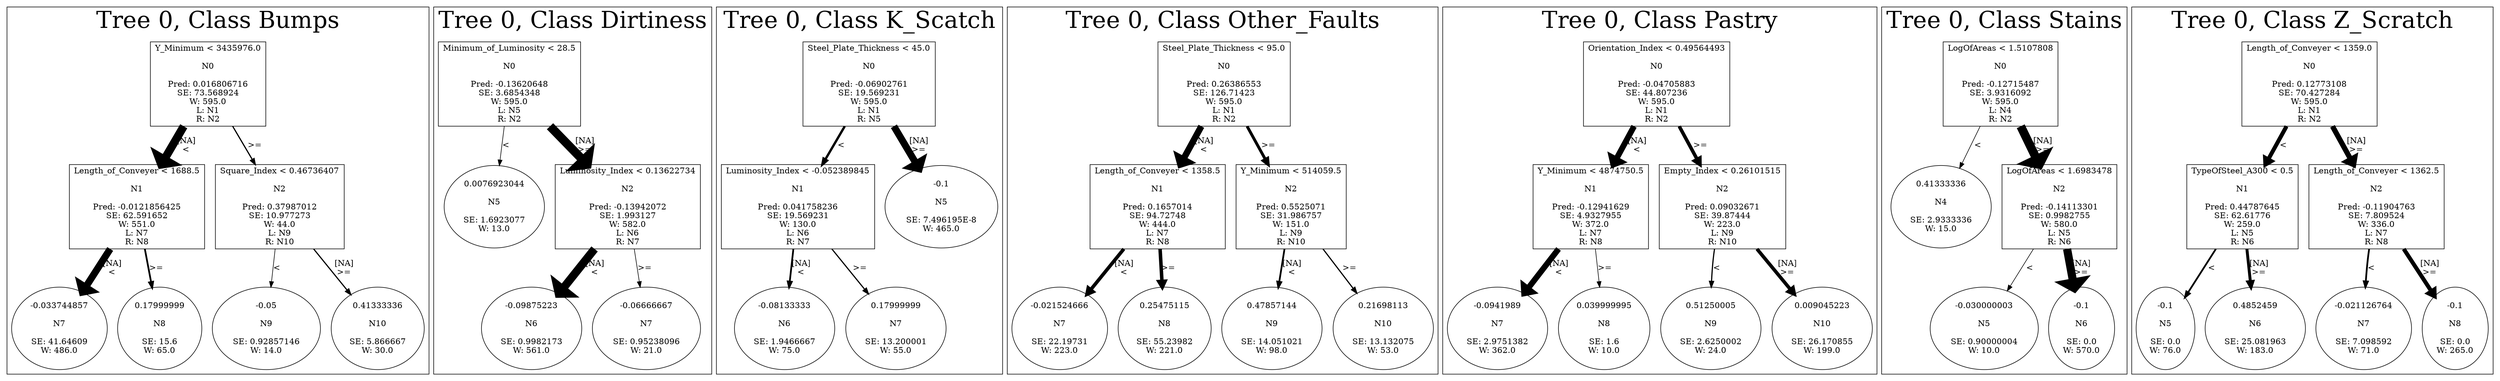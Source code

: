 /*
Generated by:
    http://https://github.com/h2oai/h2o-3/tree/master/h2o-genmodel/src/main/java/hex/genmodel/tools/PrintMojo.java
*/

/*
On a mac:

$ brew install graphviz
$ dot -Tpng file.gv -o file.png
$ open file.png
*/

digraph G {

subgraph cluster_0 {
/* Nodes */

/* Level 0 */
{
"SG_0_Node_0" [shape=box, fontsize=14, label="Y_Minimum < 3435976.0\n\nN0\n\nPred: 0.016806716\nSE: 73.568924\nW: 595.0\nL: N1\nR: N2"]
}

/* Level 1 */
{
"SG_0_Node_1" [shape=box, fontsize=14, label="Length_of_Conveyer < 1688.5\n\nN1\n\nPred: -0.0121856425\nSE: 62.591652\nW: 551.0\nL: N7\nR: N8"]
"SG_0_Node_2" [shape=box, fontsize=14, label="Square_Index < 0.46736407\n\nN2\n\nPred: 0.37987012\nSE: 10.977273\nW: 44.0\nL: N9\nR: N10"]
}

/* Level 2 */
{
"SG_0_Node_7" [fontsize=14, label="-0.033744857\n\nN7\n\nSE: 41.64609\nW: 486.0"]
"SG_0_Node_8" [fontsize=14, label="0.17999999\n\nN8\n\nSE: 15.6\nW: 65.0"]
"SG_0_Node_9" [fontsize=14, label="-0.05\n\nN9\n\nSE: 0.92857146\nW: 14.0"]
"SG_0_Node_10" [fontsize=14, label="0.41333336\n\nN10\n\nSE: 5.866667\nW: 30.0"]
}

/* Edges */
"SG_0_Node_0" -> "SG_0_Node_1" [penwidth=14,fontsize=14, label="[NA]
<
"]
"SG_0_Node_0" -> "SG_0_Node_2" [penwidth=2,fontsize=14, label=">=
"]
"SG_0_Node_2" -> "SG_0_Node_9" [penwidth=1,fontsize=14, label="<
"]
"SG_0_Node_2" -> "SG_0_Node_10" [penwidth=2,fontsize=14, label="[NA]
>=
"]
"SG_0_Node_1" -> "SG_0_Node_7" [penwidth=12,fontsize=14, label="[NA]
<
"]
"SG_0_Node_1" -> "SG_0_Node_8" [penwidth=3,fontsize=14, label=">=
"]

fontsize=40
label="Tree 0, Class Bumps"
}

subgraph cluster_1 {
/* Nodes */

/* Level 0 */
{
"SG_1_Node_0" [shape=box, fontsize=14, label="Minimum_of_Luminosity < 28.5\n\nN0\n\nPred: -0.13620648\nSE: 3.6854348\nW: 595.0\nL: N5\nR: N2"]
}

/* Level 1 */
{
"SG_1_Node_5" [fontsize=14, label="0.0076923044\n\nN5\n\nSE: 1.6923077\nW: 13.0"]
"SG_1_Node_2" [shape=box, fontsize=14, label="Luminosity_Index < 0.13622734\n\nN2\n\nPred: -0.13942072\nSE: 1.993127\nW: 582.0\nL: N6\nR: N7"]
}

/* Level 2 */
{
"SG_1_Node_6" [fontsize=14, label="-0.09875223\n\nN6\n\nSE: 0.9982173\nW: 561.0"]
"SG_1_Node_7" [fontsize=14, label="-0.06666667\n\nN7\n\nSE: 0.95238096\nW: 21.0"]
}

/* Edges */
"SG_1_Node_0" -> "SG_1_Node_5" [penwidth=1,fontsize=14, label="<
"]
"SG_1_Node_0" -> "SG_1_Node_2" [penwidth=15,fontsize=14, label="[NA]
>=
"]
"SG_1_Node_2" -> "SG_1_Node_6" [penwidth=14,fontsize=14, label="[NA]
<
"]
"SG_1_Node_2" -> "SG_1_Node_7" [penwidth=1,fontsize=14, label=">=
"]

fontsize=40
label="Tree 0, Class Dirtiness"
}

subgraph cluster_2 {
/* Nodes */

/* Level 0 */
{
"SG_2_Node_0" [shape=box, fontsize=14, label="Steel_Plate_Thickness < 45.0\n\nN0\n\nPred: -0.06902761\nSE: 19.569231\nW: 595.0\nL: N1\nR: N5"]
}

/* Level 1 */
{
"SG_2_Node_1" [shape=box, fontsize=14, label="Luminosity_Index < -0.052389845\n\nN1\n\nPred: 0.041758236\nSE: 19.569231\nW: 130.0\nL: N6\nR: N7"]
"SG_2_Node_5" [fontsize=14, label="-0.1\n\nN5\n\nSE: 7.496195E-8\nW: 465.0"]
}

/* Level 2 */
{
"SG_2_Node_6" [fontsize=14, label="-0.08133333\n\nN6\n\nSE: 1.9466667\nW: 75.0"]
"SG_2_Node_7" [fontsize=14, label="0.17999999\n\nN7\n\nSE: 13.200001\nW: 55.0"]
}

/* Edges */
"SG_2_Node_0" -> "SG_2_Node_1" [penwidth=4,fontsize=14, label="<
"]
"SG_2_Node_0" -> "SG_2_Node_5" [penwidth=12,fontsize=14, label="[NA]
>=
"]
"SG_2_Node_1" -> "SG_2_Node_6" [penwidth=3,fontsize=14, label="[NA]
<
"]
"SG_2_Node_1" -> "SG_2_Node_7" [penwidth=2,fontsize=14, label=">=
"]

fontsize=40
label="Tree 0, Class K_Scatch"
}

subgraph cluster_3 {
/* Nodes */

/* Level 0 */
{
"SG_3_Node_0" [shape=box, fontsize=14, label="Steel_Plate_Thickness < 95.0\n\nN0\n\nPred: 0.26386553\nSE: 126.71423\nW: 595.0\nL: N1\nR: N2"]
}

/* Level 1 */
{
"SG_3_Node_1" [shape=box, fontsize=14, label="Length_of_Conveyer < 1358.5\n\nN1\n\nPred: 0.1657014\nSE: 94.72748\nW: 444.0\nL: N7\nR: N8"]
"SG_3_Node_2" [shape=box, fontsize=14, label="Y_Minimum < 514059.5\n\nN2\n\nPred: 0.5525071\nSE: 31.986757\nW: 151.0\nL: N9\nR: N10"]
}

/* Level 2 */
{
"SG_3_Node_7" [fontsize=14, label="-0.021524666\n\nN7\n\nSE: 22.19731\nW: 223.0"]
"SG_3_Node_8" [fontsize=14, label="0.25475115\n\nN8\n\nSE: 55.23982\nW: 221.0"]
"SG_3_Node_9" [fontsize=14, label="0.47857144\n\nN9\n\nSE: 14.051021\nW: 98.0"]
"SG_3_Node_10" [fontsize=14, label="0.21698113\n\nN10\n\nSE: 13.132075\nW: 53.0"]
}

/* Edges */
"SG_3_Node_0" -> "SG_3_Node_1" [penwidth=11,fontsize=14, label="[NA]
<
"]
"SG_3_Node_0" -> "SG_3_Node_2" [penwidth=5,fontsize=14, label=">=
"]
"SG_3_Node_2" -> "SG_3_Node_9" [penwidth=3,fontsize=14, label="[NA]
<
"]
"SG_3_Node_2" -> "SG_3_Node_10" [penwidth=2,fontsize=14, label=">=
"]
"SG_3_Node_1" -> "SG_3_Node_7" [penwidth=6,fontsize=14, label="[NA]
<
"]
"SG_3_Node_1" -> "SG_3_Node_8" [penwidth=6,fontsize=14, label=">=
"]

fontsize=40
label="Tree 0, Class Other_Faults"
}

subgraph cluster_4 {
/* Nodes */

/* Level 0 */
{
"SG_4_Node_0" [shape=box, fontsize=14, label="Orientation_Index < 0.49564493\n\nN0\n\nPred: -0.04705883\nSE: 44.807236\nW: 595.0\nL: N1\nR: N2"]
}

/* Level 1 */
{
"SG_4_Node_1" [shape=box, fontsize=14, label="Y_Minimum < 4874750.5\n\nN1\n\nPred: -0.12941629\nSE: 4.9327955\nW: 372.0\nL: N7\nR: N8"]
"SG_4_Node_2" [shape=box, fontsize=14, label="Empty_Index < 0.26101515\n\nN2\n\nPred: 0.09032671\nSE: 39.87444\nW: 223.0\nL: N9\nR: N10"]
}

/* Level 2 */
{
"SG_4_Node_7" [fontsize=14, label="-0.0941989\n\nN7\n\nSE: 2.9751382\nW: 362.0"]
"SG_4_Node_8" [fontsize=14, label="0.039999995\n\nN8\n\nSE: 1.6\nW: 10.0"]
"SG_4_Node_9" [fontsize=14, label="0.51250005\n\nN9\n\nSE: 2.6250002\nW: 24.0"]
"SG_4_Node_10" [fontsize=14, label="0.009045223\n\nN10\n\nSE: 26.170855\nW: 199.0"]
}

/* Edges */
"SG_4_Node_0" -> "SG_4_Node_1" [penwidth=10,fontsize=14, label="[NA]
<
"]
"SG_4_Node_0" -> "SG_4_Node_2" [penwidth=6,fontsize=14, label=">=
"]
"SG_4_Node_2" -> "SG_4_Node_9" [penwidth=2,fontsize=14, label="<
"]
"SG_4_Node_2" -> "SG_4_Node_10" [penwidth=6,fontsize=14, label="[NA]
>=
"]
"SG_4_Node_1" -> "SG_4_Node_7" [penwidth=10,fontsize=14, label="[NA]
<
"]
"SG_4_Node_1" -> "SG_4_Node_8" [penwidth=1,fontsize=14, label=">=
"]

fontsize=40
label="Tree 0, Class Pastry"
}

subgraph cluster_5 {
/* Nodes */

/* Level 0 */
{
"SG_5_Node_0" [shape=box, fontsize=14, label="LogOfAreas < 1.5107808\n\nN0\n\nPred: -0.12715487\nSE: 3.9316092\nW: 595.0\nL: N4\nR: N2"]
}

/* Level 1 */
{
"SG_5_Node_4" [fontsize=14, label="0.41333336\n\nN4\n\nSE: 2.9333336\nW: 15.0"]
"SG_5_Node_2" [shape=box, fontsize=14, label="LogOfAreas < 1.6983478\n\nN2\n\nPred: -0.14113301\nSE: 0.9982755\nW: 580.0\nL: N5\nR: N6"]
}

/* Level 2 */
{
"SG_5_Node_5" [fontsize=14, label="-0.030000003\n\nN5\n\nSE: 0.90000004\nW: 10.0"]
"SG_5_Node_6" [fontsize=14, label="-0.1\n\nN6\n\nSE: 0.0\nW: 570.0"]
}

/* Edges */
"SG_5_Node_0" -> "SG_5_Node_4" [penwidth=1,fontsize=14, label="<
"]
"SG_5_Node_0" -> "SG_5_Node_2" [penwidth=15,fontsize=14, label="[NA]
>=
"]
"SG_5_Node_2" -> "SG_5_Node_5" [penwidth=1,fontsize=14, label="<
"]
"SG_5_Node_2" -> "SG_5_Node_6" [penwidth=14,fontsize=14, label="[NA]
>=
"]

fontsize=40
label="Tree 0, Class Stains"
}

subgraph cluster_6 {
/* Nodes */

/* Level 0 */
{
"SG_6_Node_0" [shape=box, fontsize=14, label="Length_of_Conveyer < 1359.0\n\nN0\n\nPred: 0.12773108\nSE: 70.427284\nW: 595.0\nL: N1\nR: N2"]
}

/* Level 1 */
{
"SG_6_Node_1" [shape=box, fontsize=14, label="TypeOfSteel_A300 < 0.5\n\nN1\n\nPred: 0.44787645\nSE: 62.61776\nW: 259.0\nL: N5\nR: N6"]
"SG_6_Node_2" [shape=box, fontsize=14, label="Length_of_Conveyer < 1362.5\n\nN2\n\nPred: -0.11904763\nSE: 7.809524\nW: 336.0\nL: N7\nR: N8"]
}

/* Level 2 */
{
"SG_6_Node_5" [fontsize=14, label="-0.1\n\nN5\n\nSE: 0.0\nW: 76.0"]
"SG_6_Node_6" [fontsize=14, label="0.4852459\n\nN6\n\nSE: 25.081963\nW: 183.0"]
"SG_6_Node_7" [fontsize=14, label="-0.021126764\n\nN7\n\nSE: 7.098592\nW: 71.0"]
"SG_6_Node_8" [fontsize=14, label="-0.1\n\nN8\n\nSE: 0.0\nW: 265.0"]
}

/* Edges */
"SG_6_Node_0" -> "SG_6_Node_1" [penwidth=7,fontsize=14, label="<
"]
"SG_6_Node_0" -> "SG_6_Node_2" [penwidth=9,fontsize=14, label="[NA]
>=
"]
"SG_6_Node_2" -> "SG_6_Node_7" [penwidth=3,fontsize=14, label="<
"]
"SG_6_Node_2" -> "SG_6_Node_8" [penwidth=7,fontsize=14, label="[NA]
>=
"]
"SG_6_Node_1" -> "SG_6_Node_5" [penwidth=3,fontsize=14, label="<
"]
"SG_6_Node_1" -> "SG_6_Node_6" [penwidth=5,fontsize=14, label="[NA]
>=
"]

fontsize=40
label="Tree 0, Class Z_Scratch"
}

}

